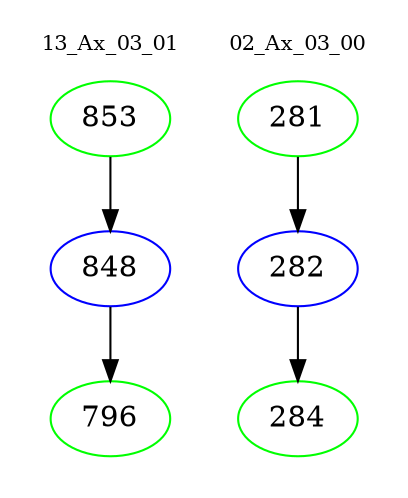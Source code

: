digraph{
subgraph cluster_0 {
color = white
label = "13_Ax_03_01";
fontsize=10;
T0_853 [label="853", color="green"]
T0_853 -> T0_848 [color="black"]
T0_848 [label="848", color="blue"]
T0_848 -> T0_796 [color="black"]
T0_796 [label="796", color="green"]
}
subgraph cluster_1 {
color = white
label = "02_Ax_03_00";
fontsize=10;
T1_281 [label="281", color="green"]
T1_281 -> T1_282 [color="black"]
T1_282 [label="282", color="blue"]
T1_282 -> T1_284 [color="black"]
T1_284 [label="284", color="green"]
}
}
